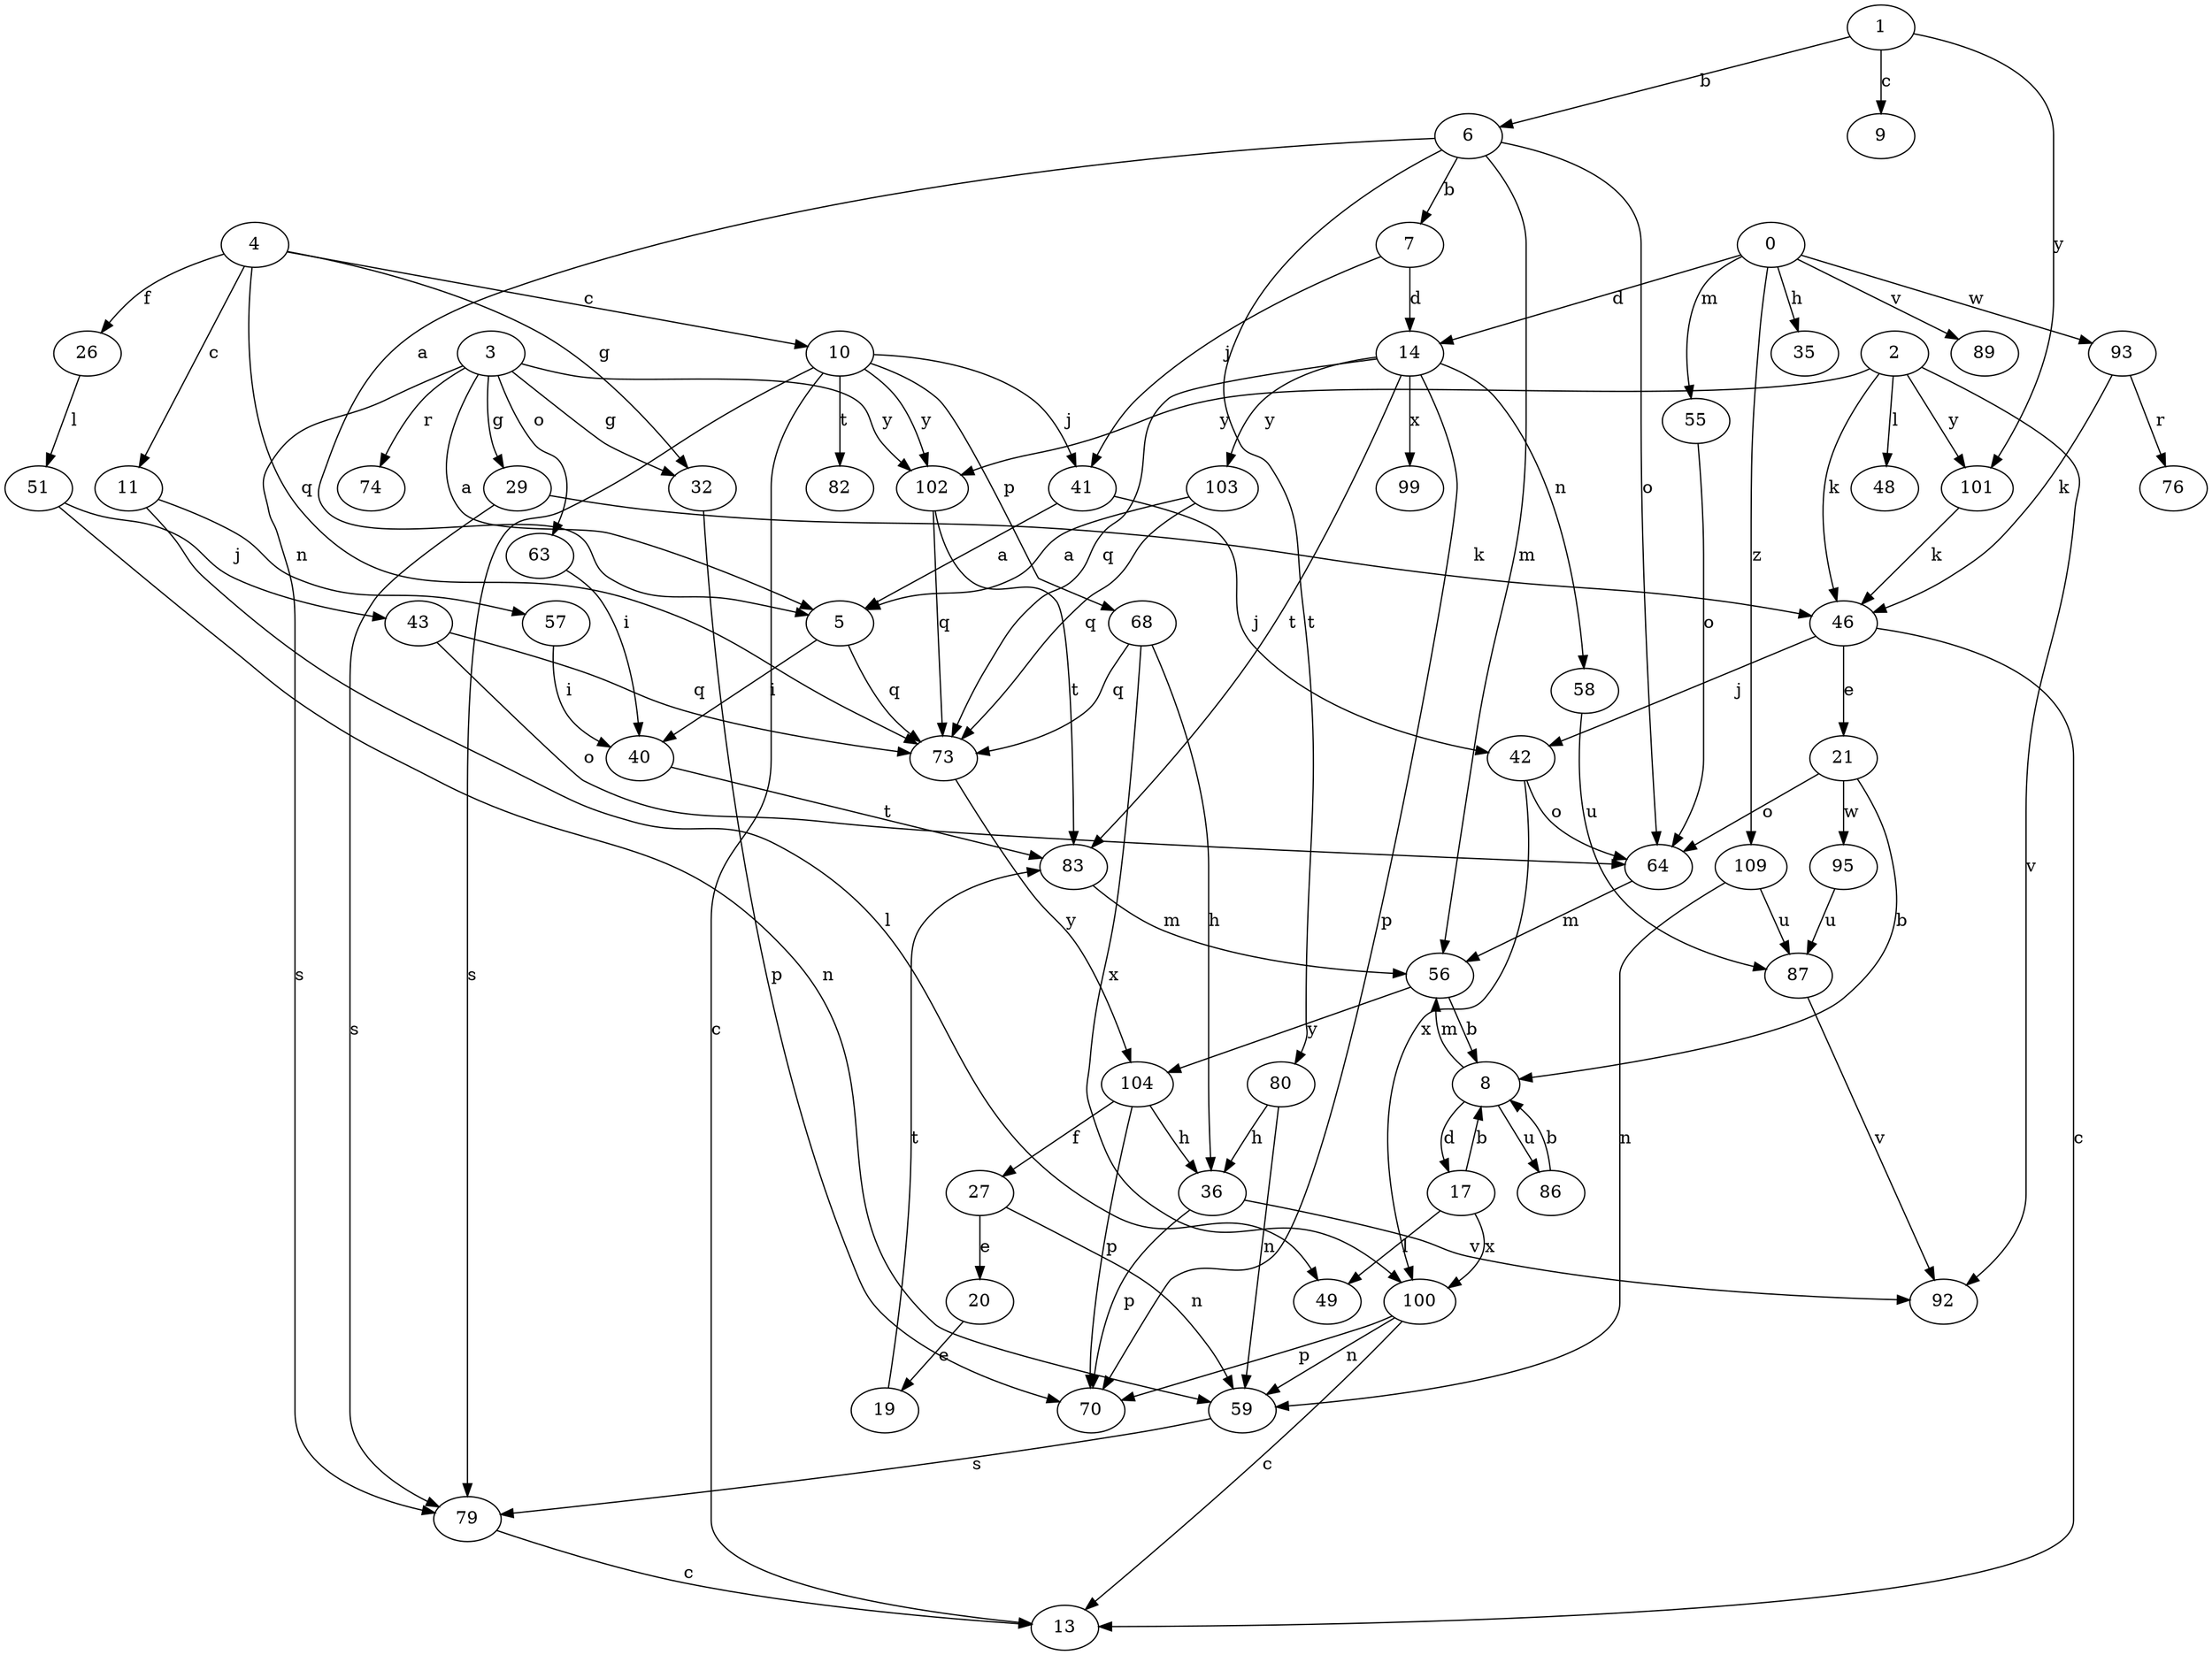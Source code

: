strict digraph  {
1;
2;
3;
4;
5;
6;
7;
8;
9;
10;
11;
13;
14;
17;
19;
20;
21;
26;
27;
29;
32;
35;
36;
40;
41;
42;
43;
46;
48;
49;
51;
55;
56;
57;
58;
59;
63;
64;
68;
70;
73;
74;
76;
79;
80;
82;
83;
86;
87;
89;
92;
93;
95;
99;
100;
0;
101;
102;
103;
104;
109;
1 -> 6  [label=b];
1 -> 9  [label=c];
1 -> 101  [label=y];
2 -> 46  [label=k];
2 -> 48  [label=l];
2 -> 92  [label=v];
2 -> 101  [label=y];
2 -> 102  [label=y];
3 -> 5  [label=a];
3 -> 29  [label=g];
3 -> 32  [label=g];
3 -> 63  [label=o];
3 -> 74  [label=r];
3 -> 79  [label=s];
3 -> 102  [label=y];
4 -> 10  [label=c];
4 -> 11  [label=c];
4 -> 26  [label=f];
4 -> 32  [label=g];
4 -> 73  [label=q];
5 -> 40  [label=i];
5 -> 73  [label=q];
6 -> 5  [label=a];
6 -> 7  [label=b];
6 -> 56  [label=m];
6 -> 64  [label=o];
6 -> 80  [label=t];
7 -> 14  [label=d];
7 -> 41  [label=j];
8 -> 17  [label=d];
8 -> 56  [label=m];
8 -> 86  [label=u];
10 -> 13  [label=c];
10 -> 41  [label=j];
10 -> 68  [label=p];
10 -> 79  [label=s];
10 -> 82  [label=t];
10 -> 102  [label=y];
11 -> 49  [label=l];
11 -> 57  [label=n];
14 -> 58  [label=n];
14 -> 70  [label=p];
14 -> 73  [label=q];
14 -> 83  [label=t];
14 -> 99  [label=x];
14 -> 103  [label=y];
17 -> 8  [label=b];
17 -> 49  [label=l];
17 -> 100  [label=x];
19 -> 83  [label=t];
20 -> 19  [label=e];
21 -> 8  [label=b];
21 -> 64  [label=o];
21 -> 95  [label=w];
26 -> 51  [label=l];
27 -> 20  [label=e];
27 -> 59  [label=n];
29 -> 46  [label=k];
29 -> 79  [label=s];
32 -> 70  [label=p];
36 -> 70  [label=p];
36 -> 92  [label=v];
40 -> 83  [label=t];
41 -> 5  [label=a];
41 -> 42  [label=j];
42 -> 64  [label=o];
42 -> 100  [label=x];
43 -> 64  [label=o];
43 -> 73  [label=q];
46 -> 13  [label=c];
46 -> 21  [label=e];
46 -> 42  [label=j];
51 -> 43  [label=j];
51 -> 59  [label=n];
55 -> 64  [label=o];
56 -> 8  [label=b];
56 -> 104  [label=y];
57 -> 40  [label=i];
58 -> 87  [label=u];
59 -> 79  [label=s];
63 -> 40  [label=i];
64 -> 56  [label=m];
68 -> 36  [label=h];
68 -> 73  [label=q];
68 -> 100  [label=x];
73 -> 104  [label=y];
79 -> 13  [label=c];
80 -> 36  [label=h];
80 -> 59  [label=n];
83 -> 56  [label=m];
86 -> 8  [label=b];
87 -> 92  [label=v];
93 -> 46  [label=k];
93 -> 76  [label=r];
95 -> 87  [label=u];
100 -> 13  [label=c];
100 -> 59  [label=n];
100 -> 70  [label=p];
0 -> 14  [label=d];
0 -> 35  [label=h];
0 -> 55  [label=m];
0 -> 89  [label=v];
0 -> 93  [label=w];
0 -> 109  [label=z];
101 -> 46  [label=k];
102 -> 73  [label=q];
102 -> 83  [label=t];
103 -> 5  [label=a];
103 -> 73  [label=q];
104 -> 27  [label=f];
104 -> 36  [label=h];
104 -> 70  [label=p];
109 -> 59  [label=n];
109 -> 87  [label=u];
}
